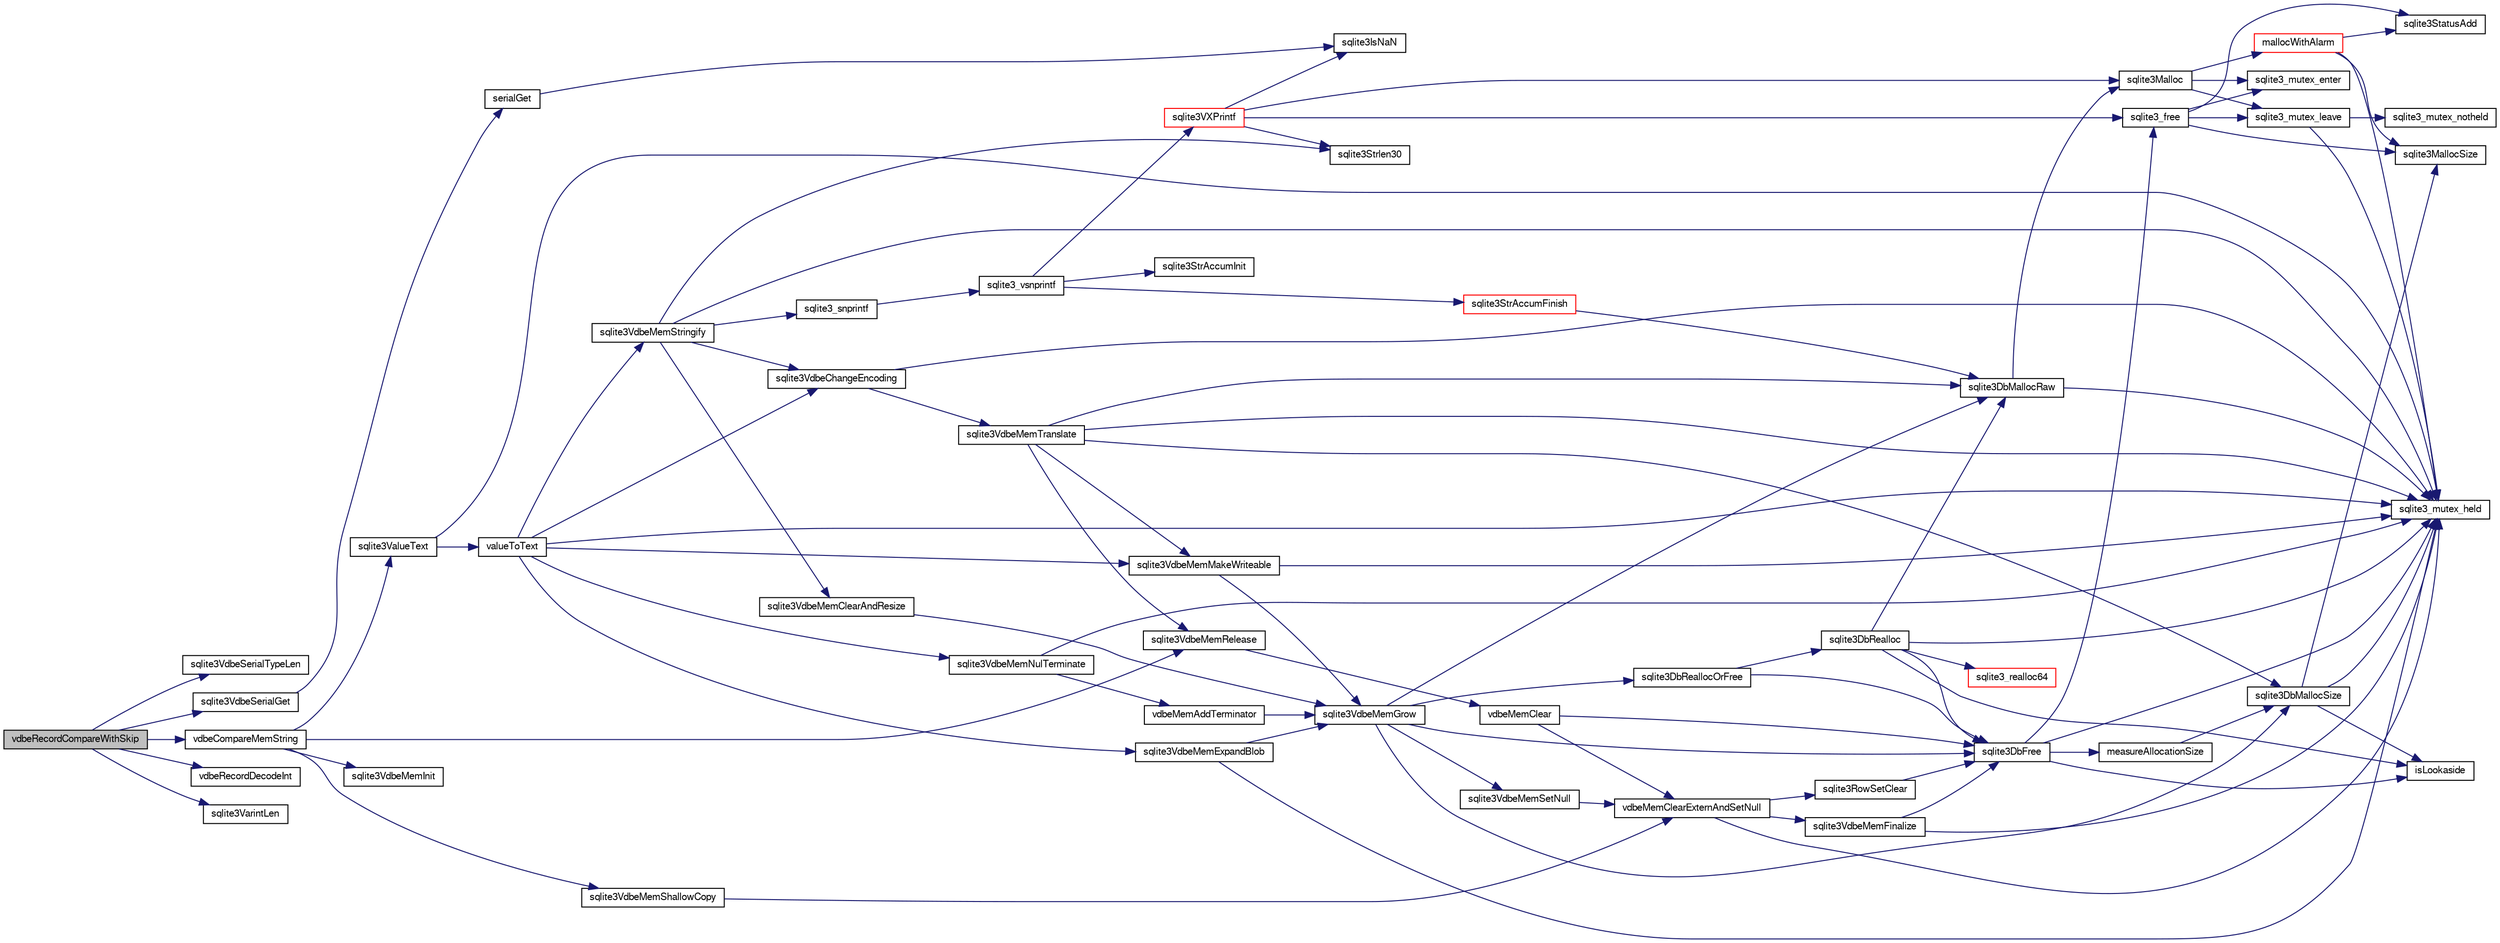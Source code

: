 digraph "vdbeRecordCompareWithSkip"
{
  edge [fontname="FreeSans",fontsize="10",labelfontname="FreeSans",labelfontsize="10"];
  node [fontname="FreeSans",fontsize="10",shape=record];
  rankdir="LR";
  Node876505 [label="vdbeRecordCompareWithSkip",height=0.2,width=0.4,color="black", fillcolor="grey75", style="filled", fontcolor="black"];
  Node876505 -> Node876506 [color="midnightblue",fontsize="10",style="solid",fontname="FreeSans"];
  Node876506 [label="sqlite3VdbeSerialTypeLen",height=0.2,width=0.4,color="black", fillcolor="white", style="filled",URL="$sqlite3_8c.html#ab84b4c97560363d01a6044a954c7d4f4"];
  Node876505 -> Node876507 [color="midnightblue",fontsize="10",style="solid",fontname="FreeSans"];
  Node876507 [label="sqlite3VdbeSerialGet",height=0.2,width=0.4,color="black", fillcolor="white", style="filled",URL="$sqlite3_8c.html#a5b5cd74212a43cf693266f0b9badc469"];
  Node876507 -> Node876508 [color="midnightblue",fontsize="10",style="solid",fontname="FreeSans"];
  Node876508 [label="serialGet",height=0.2,width=0.4,color="black", fillcolor="white", style="filled",URL="$sqlite3_8c.html#a07f82bd181d15c1e1ba90a79c78dfd37"];
  Node876508 -> Node876509 [color="midnightblue",fontsize="10",style="solid",fontname="FreeSans"];
  Node876509 [label="sqlite3IsNaN",height=0.2,width=0.4,color="black", fillcolor="white", style="filled",URL="$sqlite3_8c.html#aed4d78203877c3486765ccbc7feebb50"];
  Node876505 -> Node876510 [color="midnightblue",fontsize="10",style="solid",fontname="FreeSans"];
  Node876510 [label="vdbeRecordDecodeInt",height=0.2,width=0.4,color="black", fillcolor="white", style="filled",URL="$sqlite3_8c.html#af43a59469b879fd578e19c0f6f613984"];
  Node876505 -> Node876511 [color="midnightblue",fontsize="10",style="solid",fontname="FreeSans"];
  Node876511 [label="vdbeCompareMemString",height=0.2,width=0.4,color="black", fillcolor="white", style="filled",URL="$sqlite3_8c.html#afc618ccf0c8dc5c4de68c35c8b1613c1"];
  Node876511 -> Node876512 [color="midnightblue",fontsize="10",style="solid",fontname="FreeSans"];
  Node876512 [label="sqlite3VdbeMemInit",height=0.2,width=0.4,color="black", fillcolor="white", style="filled",URL="$sqlite3_8c.html#a71744ecf3bbf078600c527fa96ef3360"];
  Node876511 -> Node876513 [color="midnightblue",fontsize="10",style="solid",fontname="FreeSans"];
  Node876513 [label="sqlite3VdbeMemShallowCopy",height=0.2,width=0.4,color="black", fillcolor="white", style="filled",URL="$sqlite3_8c.html#a507287d895706c681ed352775e726f6a"];
  Node876513 -> Node876514 [color="midnightblue",fontsize="10",style="solid",fontname="FreeSans"];
  Node876514 [label="vdbeMemClearExternAndSetNull",height=0.2,width=0.4,color="black", fillcolor="white", style="filled",URL="$sqlite3_8c.html#a29c41a360fb0e86b817777daf061230c"];
  Node876514 -> Node876515 [color="midnightblue",fontsize="10",style="solid",fontname="FreeSans"];
  Node876515 [label="sqlite3_mutex_held",height=0.2,width=0.4,color="black", fillcolor="white", style="filled",URL="$sqlite3_8c.html#acf77da68932b6bc163c5e68547ecc3e7"];
  Node876514 -> Node876516 [color="midnightblue",fontsize="10",style="solid",fontname="FreeSans"];
  Node876516 [label="sqlite3VdbeMemFinalize",height=0.2,width=0.4,color="black", fillcolor="white", style="filled",URL="$sqlite3_8c.html#a2568220f48ddef81b1c43e401042d9d2"];
  Node876516 -> Node876515 [color="midnightblue",fontsize="10",style="solid",fontname="FreeSans"];
  Node876516 -> Node876517 [color="midnightblue",fontsize="10",style="solid",fontname="FreeSans"];
  Node876517 [label="sqlite3DbFree",height=0.2,width=0.4,color="black", fillcolor="white", style="filled",URL="$sqlite3_8c.html#ac70ab821a6607b4a1b909582dc37a069"];
  Node876517 -> Node876515 [color="midnightblue",fontsize="10",style="solid",fontname="FreeSans"];
  Node876517 -> Node876518 [color="midnightblue",fontsize="10",style="solid",fontname="FreeSans"];
  Node876518 [label="measureAllocationSize",height=0.2,width=0.4,color="black", fillcolor="white", style="filled",URL="$sqlite3_8c.html#a45731e644a22fdb756e2b6337224217a"];
  Node876518 -> Node876519 [color="midnightblue",fontsize="10",style="solid",fontname="FreeSans"];
  Node876519 [label="sqlite3DbMallocSize",height=0.2,width=0.4,color="black", fillcolor="white", style="filled",URL="$sqlite3_8c.html#aa397e5a8a03495203a0767abf0a71f86"];
  Node876519 -> Node876520 [color="midnightblue",fontsize="10",style="solid",fontname="FreeSans"];
  Node876520 [label="sqlite3MallocSize",height=0.2,width=0.4,color="black", fillcolor="white", style="filled",URL="$sqlite3_8c.html#acf5d2a5f35270bafb050bd2def576955"];
  Node876519 -> Node876515 [color="midnightblue",fontsize="10",style="solid",fontname="FreeSans"];
  Node876519 -> Node876521 [color="midnightblue",fontsize="10",style="solid",fontname="FreeSans"];
  Node876521 [label="isLookaside",height=0.2,width=0.4,color="black", fillcolor="white", style="filled",URL="$sqlite3_8c.html#a770fa05ff9717b75e16f4d968a77b897"];
  Node876517 -> Node876521 [color="midnightblue",fontsize="10",style="solid",fontname="FreeSans"];
  Node876517 -> Node876522 [color="midnightblue",fontsize="10",style="solid",fontname="FreeSans"];
  Node876522 [label="sqlite3_free",height=0.2,width=0.4,color="black", fillcolor="white", style="filled",URL="$sqlite3_8c.html#a6552349e36a8a691af5487999ab09519"];
  Node876522 -> Node876523 [color="midnightblue",fontsize="10",style="solid",fontname="FreeSans"];
  Node876523 [label="sqlite3_mutex_enter",height=0.2,width=0.4,color="black", fillcolor="white", style="filled",URL="$sqlite3_8c.html#a1c12cde690bd89f104de5cbad12a6bf5"];
  Node876522 -> Node876524 [color="midnightblue",fontsize="10",style="solid",fontname="FreeSans"];
  Node876524 [label="sqlite3StatusAdd",height=0.2,width=0.4,color="black", fillcolor="white", style="filled",URL="$sqlite3_8c.html#afa029f93586aeab4cc85360905dae9cd"];
  Node876522 -> Node876520 [color="midnightblue",fontsize="10",style="solid",fontname="FreeSans"];
  Node876522 -> Node876525 [color="midnightblue",fontsize="10",style="solid",fontname="FreeSans"];
  Node876525 [label="sqlite3_mutex_leave",height=0.2,width=0.4,color="black", fillcolor="white", style="filled",URL="$sqlite3_8c.html#a5838d235601dbd3c1fa993555c6bcc93"];
  Node876525 -> Node876515 [color="midnightblue",fontsize="10",style="solid",fontname="FreeSans"];
  Node876525 -> Node876526 [color="midnightblue",fontsize="10",style="solid",fontname="FreeSans"];
  Node876526 [label="sqlite3_mutex_notheld",height=0.2,width=0.4,color="black", fillcolor="white", style="filled",URL="$sqlite3_8c.html#a83967c837c1c000d3b5adcfaa688f5dc"];
  Node876514 -> Node876527 [color="midnightblue",fontsize="10",style="solid",fontname="FreeSans"];
  Node876527 [label="sqlite3RowSetClear",height=0.2,width=0.4,color="black", fillcolor="white", style="filled",URL="$sqlite3_8c.html#ae153de0cd969511a607e26deeca80342"];
  Node876527 -> Node876517 [color="midnightblue",fontsize="10",style="solid",fontname="FreeSans"];
  Node876511 -> Node876528 [color="midnightblue",fontsize="10",style="solid",fontname="FreeSans"];
  Node876528 [label="sqlite3ValueText",height=0.2,width=0.4,color="black", fillcolor="white", style="filled",URL="$sqlite3_8c.html#ad567a94e52d1adf81f4857fdba00a59b"];
  Node876528 -> Node876515 [color="midnightblue",fontsize="10",style="solid",fontname="FreeSans"];
  Node876528 -> Node876529 [color="midnightblue",fontsize="10",style="solid",fontname="FreeSans"];
  Node876529 [label="valueToText",height=0.2,width=0.4,color="black", fillcolor="white", style="filled",URL="$sqlite3_8c.html#abded1c4848e5c5901949c02af499044c"];
  Node876529 -> Node876515 [color="midnightblue",fontsize="10",style="solid",fontname="FreeSans"];
  Node876529 -> Node876530 [color="midnightblue",fontsize="10",style="solid",fontname="FreeSans"];
  Node876530 [label="sqlite3VdbeMemExpandBlob",height=0.2,width=0.4,color="black", fillcolor="white", style="filled",URL="$sqlite3_8c.html#afa1d06c05f058623f190c05aac4a5c7c"];
  Node876530 -> Node876515 [color="midnightblue",fontsize="10",style="solid",fontname="FreeSans"];
  Node876530 -> Node876531 [color="midnightblue",fontsize="10",style="solid",fontname="FreeSans"];
  Node876531 [label="sqlite3VdbeMemGrow",height=0.2,width=0.4,color="black", fillcolor="white", style="filled",URL="$sqlite3_8c.html#aba753c9690ae0ba31b5100945cf29447"];
  Node876531 -> Node876519 [color="midnightblue",fontsize="10",style="solid",fontname="FreeSans"];
  Node876531 -> Node876532 [color="midnightblue",fontsize="10",style="solid",fontname="FreeSans"];
  Node876532 [label="sqlite3DbReallocOrFree",height=0.2,width=0.4,color="black", fillcolor="white", style="filled",URL="$sqlite3_8c.html#a532a9fd62eeb46b61885a0fff075231c"];
  Node876532 -> Node876533 [color="midnightblue",fontsize="10",style="solid",fontname="FreeSans"];
  Node876533 [label="sqlite3DbRealloc",height=0.2,width=0.4,color="black", fillcolor="white", style="filled",URL="$sqlite3_8c.html#ae028f4902a9d29bcaf310ff289ee87dc"];
  Node876533 -> Node876515 [color="midnightblue",fontsize="10",style="solid",fontname="FreeSans"];
  Node876533 -> Node876534 [color="midnightblue",fontsize="10",style="solid",fontname="FreeSans"];
  Node876534 [label="sqlite3DbMallocRaw",height=0.2,width=0.4,color="black", fillcolor="white", style="filled",URL="$sqlite3_8c.html#abbe8be0cf7175e11ddc3e2218fad924e"];
  Node876534 -> Node876515 [color="midnightblue",fontsize="10",style="solid",fontname="FreeSans"];
  Node876534 -> Node876535 [color="midnightblue",fontsize="10",style="solid",fontname="FreeSans"];
  Node876535 [label="sqlite3Malloc",height=0.2,width=0.4,color="black", fillcolor="white", style="filled",URL="$sqlite3_8c.html#a361a2eaa846b1885f123abe46f5d8b2b"];
  Node876535 -> Node876523 [color="midnightblue",fontsize="10",style="solid",fontname="FreeSans"];
  Node876535 -> Node876536 [color="midnightblue",fontsize="10",style="solid",fontname="FreeSans"];
  Node876536 [label="mallocWithAlarm",height=0.2,width=0.4,color="red", fillcolor="white", style="filled",URL="$sqlite3_8c.html#ab070d5cf8e48ec8a6a43cf025d48598b"];
  Node876536 -> Node876515 [color="midnightblue",fontsize="10",style="solid",fontname="FreeSans"];
  Node876536 -> Node876520 [color="midnightblue",fontsize="10",style="solid",fontname="FreeSans"];
  Node876536 -> Node876524 [color="midnightblue",fontsize="10",style="solid",fontname="FreeSans"];
  Node876535 -> Node876525 [color="midnightblue",fontsize="10",style="solid",fontname="FreeSans"];
  Node876533 -> Node876521 [color="midnightblue",fontsize="10",style="solid",fontname="FreeSans"];
  Node876533 -> Node876517 [color="midnightblue",fontsize="10",style="solid",fontname="FreeSans"];
  Node876533 -> Node876540 [color="midnightblue",fontsize="10",style="solid",fontname="FreeSans"];
  Node876540 [label="sqlite3_realloc64",height=0.2,width=0.4,color="red", fillcolor="white", style="filled",URL="$sqlite3_8c.html#a3765a714077ee547e811034236dc9ecd"];
  Node876532 -> Node876517 [color="midnightblue",fontsize="10",style="solid",fontname="FreeSans"];
  Node876531 -> Node876517 [color="midnightblue",fontsize="10",style="solid",fontname="FreeSans"];
  Node876531 -> Node876534 [color="midnightblue",fontsize="10",style="solid",fontname="FreeSans"];
  Node876531 -> Node876637 [color="midnightblue",fontsize="10",style="solid",fontname="FreeSans"];
  Node876637 [label="sqlite3VdbeMemSetNull",height=0.2,width=0.4,color="black", fillcolor="white", style="filled",URL="$sqlite3_8c.html#ae01092c23aebaf8a3ebdf3954609b410"];
  Node876637 -> Node876514 [color="midnightblue",fontsize="10",style="solid",fontname="FreeSans"];
  Node876529 -> Node876787 [color="midnightblue",fontsize="10",style="solid",fontname="FreeSans"];
  Node876787 [label="sqlite3VdbeChangeEncoding",height=0.2,width=0.4,color="black", fillcolor="white", style="filled",URL="$sqlite3_8c.html#aa7cf8e488bf8cf9ec18528f52a40de31"];
  Node876787 -> Node876515 [color="midnightblue",fontsize="10",style="solid",fontname="FreeSans"];
  Node876787 -> Node876788 [color="midnightblue",fontsize="10",style="solid",fontname="FreeSans"];
  Node876788 [label="sqlite3VdbeMemTranslate",height=0.2,width=0.4,color="black", fillcolor="white", style="filled",URL="$sqlite3_8c.html#adc5f07459f00d96ec7591be255d029f5"];
  Node876788 -> Node876515 [color="midnightblue",fontsize="10",style="solid",fontname="FreeSans"];
  Node876788 -> Node876642 [color="midnightblue",fontsize="10",style="solid",fontname="FreeSans"];
  Node876642 [label="sqlite3VdbeMemMakeWriteable",height=0.2,width=0.4,color="black", fillcolor="white", style="filled",URL="$sqlite3_8c.html#afabdd8032205a36c69ad191c6bbb6a34"];
  Node876642 -> Node876515 [color="midnightblue",fontsize="10",style="solid",fontname="FreeSans"];
  Node876642 -> Node876531 [color="midnightblue",fontsize="10",style="solid",fontname="FreeSans"];
  Node876788 -> Node876534 [color="midnightblue",fontsize="10",style="solid",fontname="FreeSans"];
  Node876788 -> Node876639 [color="midnightblue",fontsize="10",style="solid",fontname="FreeSans"];
  Node876639 [label="sqlite3VdbeMemRelease",height=0.2,width=0.4,color="black", fillcolor="white", style="filled",URL="$sqlite3_8c.html#a90606361dbeba88159fd6ff03fcc10cc"];
  Node876639 -> Node876640 [color="midnightblue",fontsize="10",style="solid",fontname="FreeSans"];
  Node876640 [label="vdbeMemClear",height=0.2,width=0.4,color="black", fillcolor="white", style="filled",URL="$sqlite3_8c.html#a489eef6e55ad0dadf67578726b935d12"];
  Node876640 -> Node876514 [color="midnightblue",fontsize="10",style="solid",fontname="FreeSans"];
  Node876640 -> Node876517 [color="midnightblue",fontsize="10",style="solid",fontname="FreeSans"];
  Node876788 -> Node876519 [color="midnightblue",fontsize="10",style="solid",fontname="FreeSans"];
  Node876529 -> Node876642 [color="midnightblue",fontsize="10",style="solid",fontname="FreeSans"];
  Node876529 -> Node876789 [color="midnightblue",fontsize="10",style="solid",fontname="FreeSans"];
  Node876789 [label="sqlite3VdbeMemNulTerminate",height=0.2,width=0.4,color="black", fillcolor="white", style="filled",URL="$sqlite3_8c.html#ad72ffa8a87fad7797ceeca0682df6aa3"];
  Node876789 -> Node876515 [color="midnightblue",fontsize="10",style="solid",fontname="FreeSans"];
  Node876789 -> Node876790 [color="midnightblue",fontsize="10",style="solid",fontname="FreeSans"];
  Node876790 [label="vdbeMemAddTerminator",height=0.2,width=0.4,color="black", fillcolor="white", style="filled",URL="$sqlite3_8c.html#a01c7c7c70bf090b2882bce28aa35c4c9"];
  Node876790 -> Node876531 [color="midnightblue",fontsize="10",style="solid",fontname="FreeSans"];
  Node876529 -> Node876791 [color="midnightblue",fontsize="10",style="solid",fontname="FreeSans"];
  Node876791 [label="sqlite3VdbeMemStringify",height=0.2,width=0.4,color="black", fillcolor="white", style="filled",URL="$sqlite3_8c.html#aaf8a4e6bd1059297d279570e30b7680a"];
  Node876791 -> Node876515 [color="midnightblue",fontsize="10",style="solid",fontname="FreeSans"];
  Node876791 -> Node876638 [color="midnightblue",fontsize="10",style="solid",fontname="FreeSans"];
  Node876638 [label="sqlite3VdbeMemClearAndResize",height=0.2,width=0.4,color="black", fillcolor="white", style="filled",URL="$sqlite3_8c.html#add082be4aa46084ecdf023cfac898231"];
  Node876638 -> Node876531 [color="midnightblue",fontsize="10",style="solid",fontname="FreeSans"];
  Node876791 -> Node876705 [color="midnightblue",fontsize="10",style="solid",fontname="FreeSans"];
  Node876705 [label="sqlite3_snprintf",height=0.2,width=0.4,color="black", fillcolor="white", style="filled",URL="$sqlite3_8c.html#aa2695a752e971577f5784122f2013c40"];
  Node876705 -> Node876706 [color="midnightblue",fontsize="10",style="solid",fontname="FreeSans"];
  Node876706 [label="sqlite3_vsnprintf",height=0.2,width=0.4,color="black", fillcolor="white", style="filled",URL="$sqlite3_8c.html#a0862c03aea71d62847e452aa655add42"];
  Node876706 -> Node876566 [color="midnightblue",fontsize="10",style="solid",fontname="FreeSans"];
  Node876566 [label="sqlite3StrAccumInit",height=0.2,width=0.4,color="black", fillcolor="white", style="filled",URL="$sqlite3_8c.html#aabf95e113b9d54d519cd15a56215f560"];
  Node876706 -> Node876567 [color="midnightblue",fontsize="10",style="solid",fontname="FreeSans"];
  Node876567 [label="sqlite3VXPrintf",height=0.2,width=0.4,color="red", fillcolor="white", style="filled",URL="$sqlite3_8c.html#a63c25806c9bd4a2b76f9a0eb232c6bde"];
  Node876567 -> Node876535 [color="midnightblue",fontsize="10",style="solid",fontname="FreeSans"];
  Node876567 -> Node876509 [color="midnightblue",fontsize="10",style="solid",fontname="FreeSans"];
  Node876567 -> Node876585 [color="midnightblue",fontsize="10",style="solid",fontname="FreeSans"];
  Node876585 [label="sqlite3Strlen30",height=0.2,width=0.4,color="black", fillcolor="white", style="filled",URL="$sqlite3_8c.html#a3dcd80ba41f1a308193dee74857b62a7"];
  Node876567 -> Node876522 [color="midnightblue",fontsize="10",style="solid",fontname="FreeSans"];
  Node876706 -> Node876591 [color="midnightblue",fontsize="10",style="solid",fontname="FreeSans"];
  Node876591 [label="sqlite3StrAccumFinish",height=0.2,width=0.4,color="red", fillcolor="white", style="filled",URL="$sqlite3_8c.html#adb7f26b10ac1b847db6f000ef4c2e2ba"];
  Node876591 -> Node876534 [color="midnightblue",fontsize="10",style="solid",fontname="FreeSans"];
  Node876791 -> Node876585 [color="midnightblue",fontsize="10",style="solid",fontname="FreeSans"];
  Node876791 -> Node876787 [color="midnightblue",fontsize="10",style="solid",fontname="FreeSans"];
  Node876511 -> Node876639 [color="midnightblue",fontsize="10",style="solid",fontname="FreeSans"];
  Node876505 -> Node876792 [color="midnightblue",fontsize="10",style="solid",fontname="FreeSans"];
  Node876792 [label="sqlite3VarintLen",height=0.2,width=0.4,color="black", fillcolor="white", style="filled",URL="$sqlite3_8c.html#a7ef2f973d52f5d21b856d4bed6bb1fec"];
}
